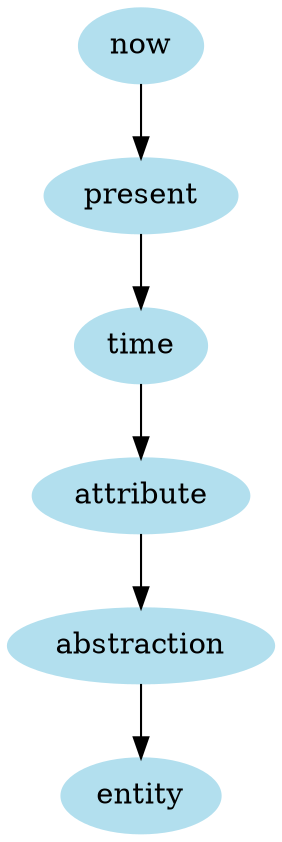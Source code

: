 digraph unix {
	node [color=lightblue2 style=filled]
	size="6,6"
	now -> present
	present -> time
	time -> attribute
	attribute -> abstraction
	abstraction -> entity
}
